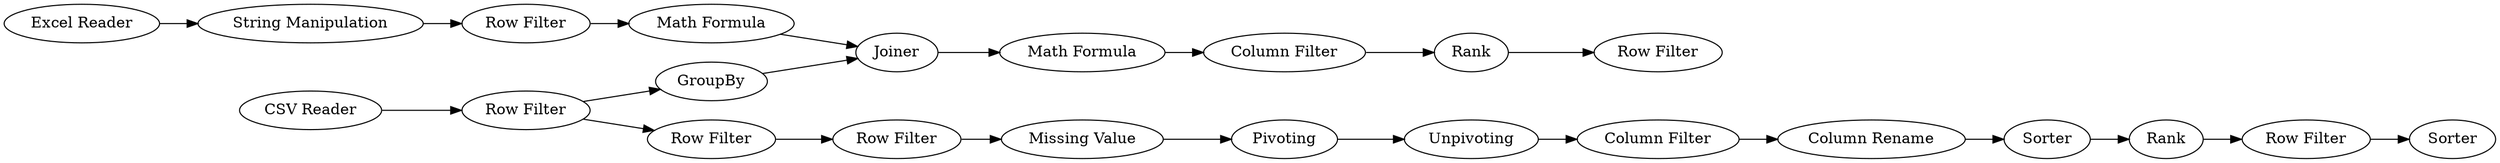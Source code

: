 digraph {
	20 -> 21
	7 -> 11
	21 -> 22
	2 -> 3
	6 -> 8
	22 -> 23
	12 -> 13
	1 -> 4
	18 -> 19
	4 -> 17
	14 -> 15
	11 -> 12
	16 -> 18
	10 -> 2
	15 -> 16
	3 -> 5
	17 -> 19
	19 -> 20
	8 -> 7
	5 -> 6
	9 -> 10
	4 -> 9
	7 [label=Sorter]
	9 [label="Row Filter"]
	18 [label="Math Formula"]
	21 [label="Column Filter"]
	8 [label="Column Rename"]
	17 [label=GroupBy]
	3 [label=Pivoting]
	19 [label=Joiner]
	6 [label="Column Filter"]
	15 [label="String Manipulation"]
	12 [label="Row Filter"]
	10 [label="Row Filter"]
	16 [label="Row Filter"]
	1 [label="CSV Reader"]
	22 [label=Rank]
	11 [label=Rank]
	4 [label="Row Filter"]
	23 [label="Row Filter"]
	14 [label="Excel Reader"]
	5 [label=Unpivoting]
	13 [label=Sorter]
	20 [label="Math Formula"]
	2 [label="Missing Value"]
	rankdir=LR
}
